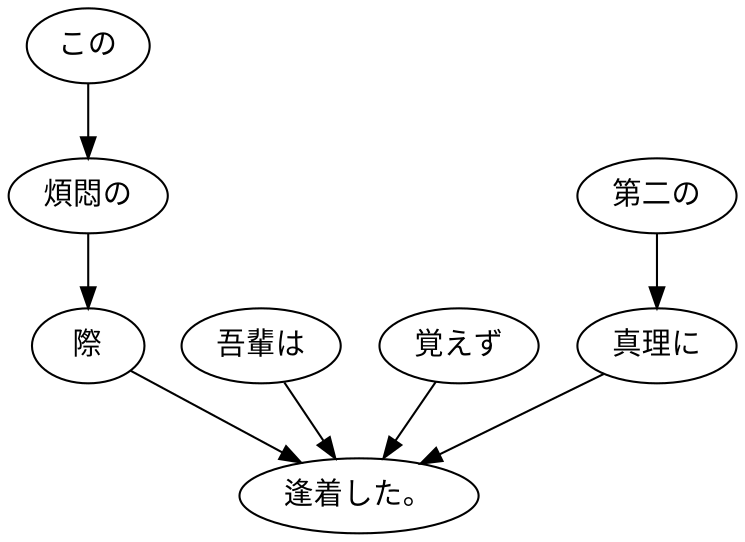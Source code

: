 digraph graph600 {
	node0 [label="この"];
	node1 [label="煩悶の"];
	node2 [label="際"];
	node3 [label="吾輩は"];
	node4 [label="覚えず"];
	node5 [label="第二の"];
	node6 [label="真理に"];
	node7 [label="逢着した。"];
	node0 -> node1;
	node1 -> node2;
	node2 -> node7;
	node3 -> node7;
	node4 -> node7;
	node5 -> node6;
	node6 -> node7;
}

